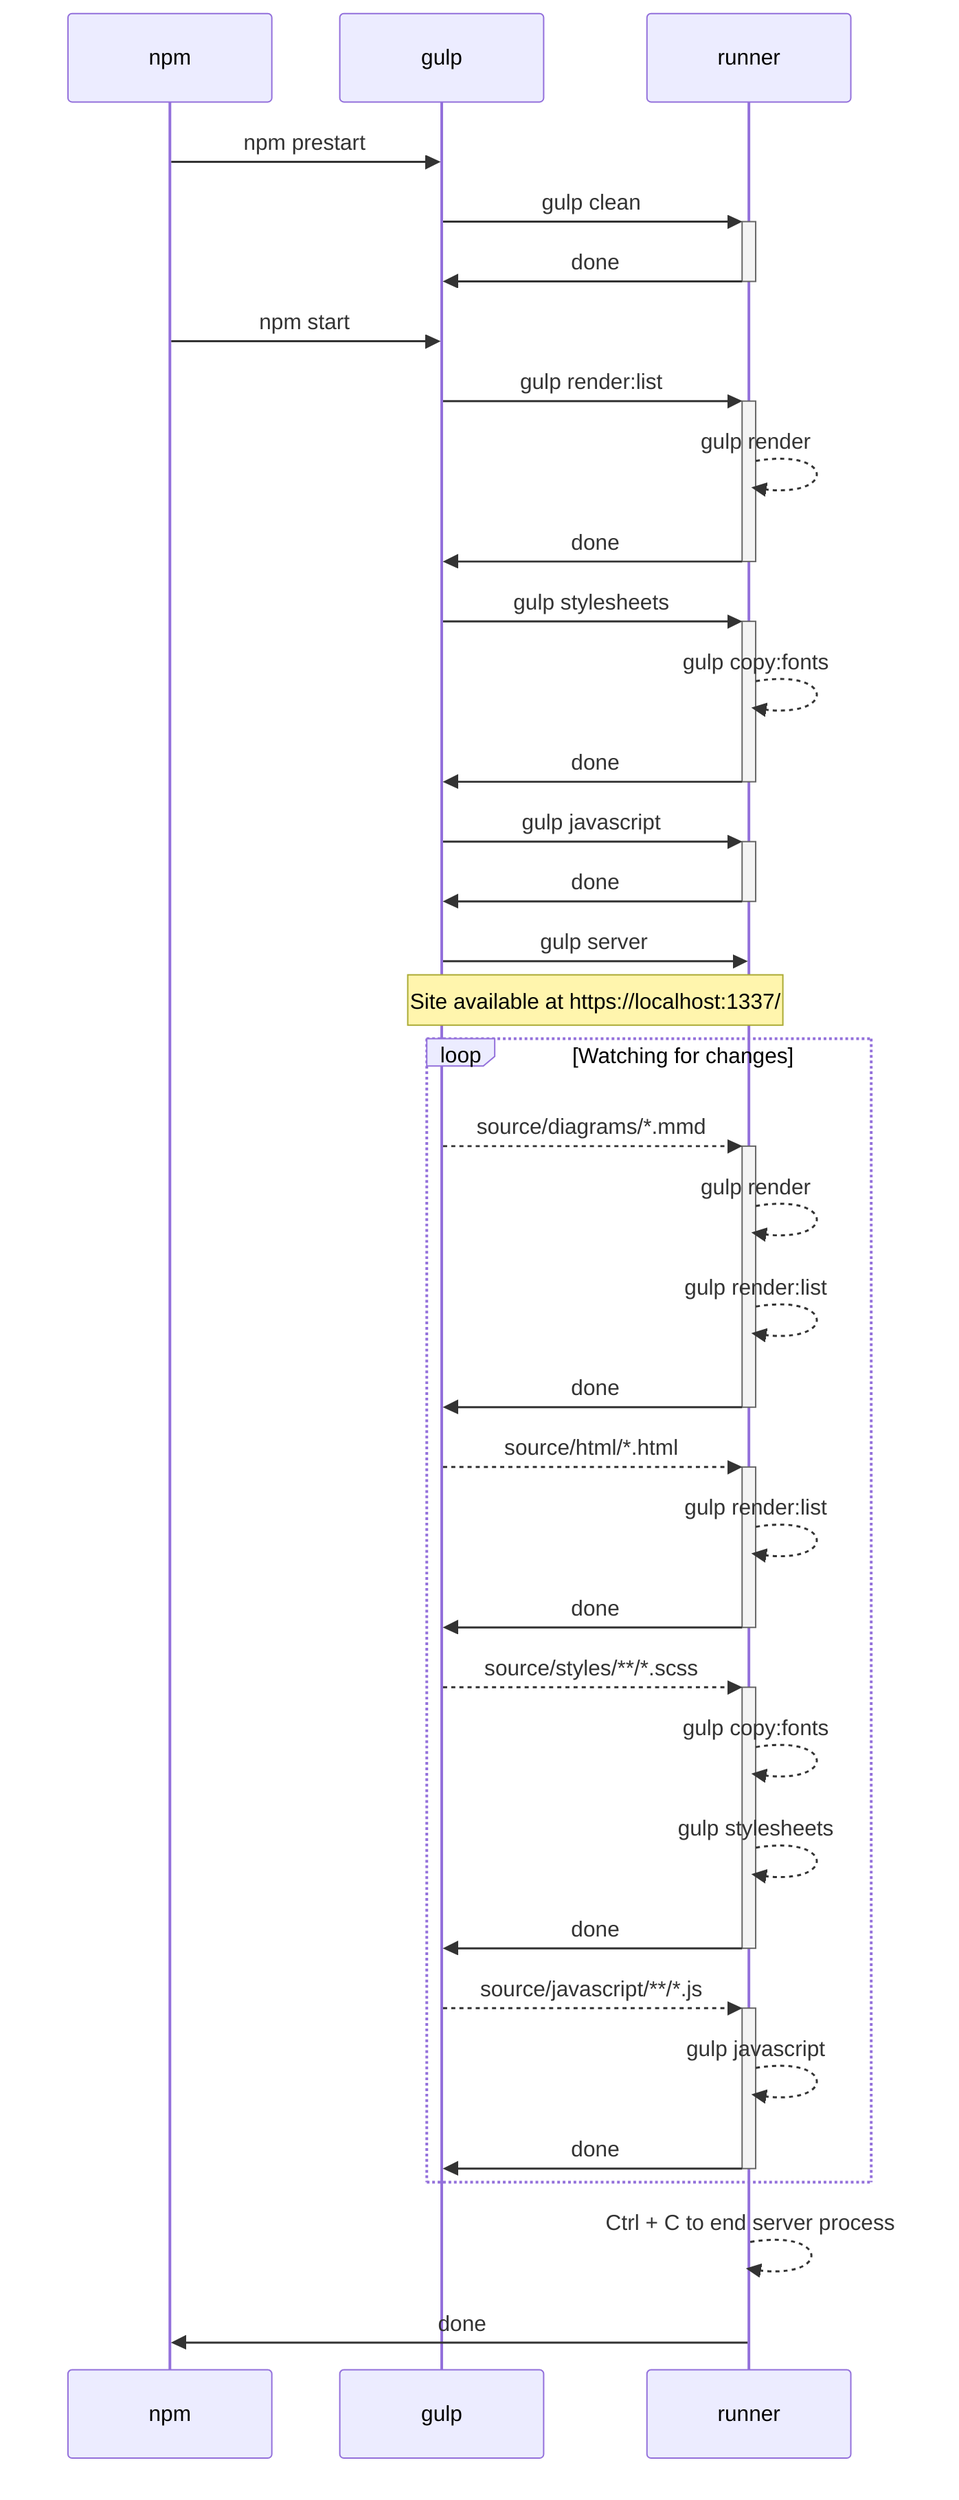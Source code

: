 %% Example of gulp flow

sequenceDiagram
  participant npm
  participant gulp
  participant runner

  npm ->> gulp: npm prestart
  gulp ->>+ runner: gulp clean
  runner ->>- gulp: done

  npm ->> gulp: npm start

  gulp ->>+ runner: gulp render:list
  runner -->> runner: gulp render
  runner ->>- gulp: done

  gulp ->>+ runner: gulp stylesheets
  runner -->> runner: gulp copy:fonts
  runner ->>- gulp: done

  gulp ->>+ runner: gulp javascript
  runner ->>- gulp: done

  gulp ->> runner: gulp server

  Note over gulp, runner: Site available at https://localhost:1337/;

  loop Watching for changes
    gulp -->>+ runner: source/diagrams/*.mmd
    runner -->> runner: gulp render
    runner -->> runner: gulp render:list
    runner ->>- gulp: done

    gulp -->>+ runner: source/html/*.html
    runner -->> runner: gulp render:list
    runner ->>- gulp: done

    gulp -->>+ runner: source/styles/**/*.scss
    runner -->> runner: gulp copy:fonts
    runner -->> runner: gulp stylesheets
    runner ->>- gulp: done

    gulp -->>+ runner: source/javascript/**/*.js
    runner -->> runner: gulp javascript
    runner ->>- gulp: done
  end

  runner -->> runner: Ctrl + C to end server process
  runner ->> npm: done